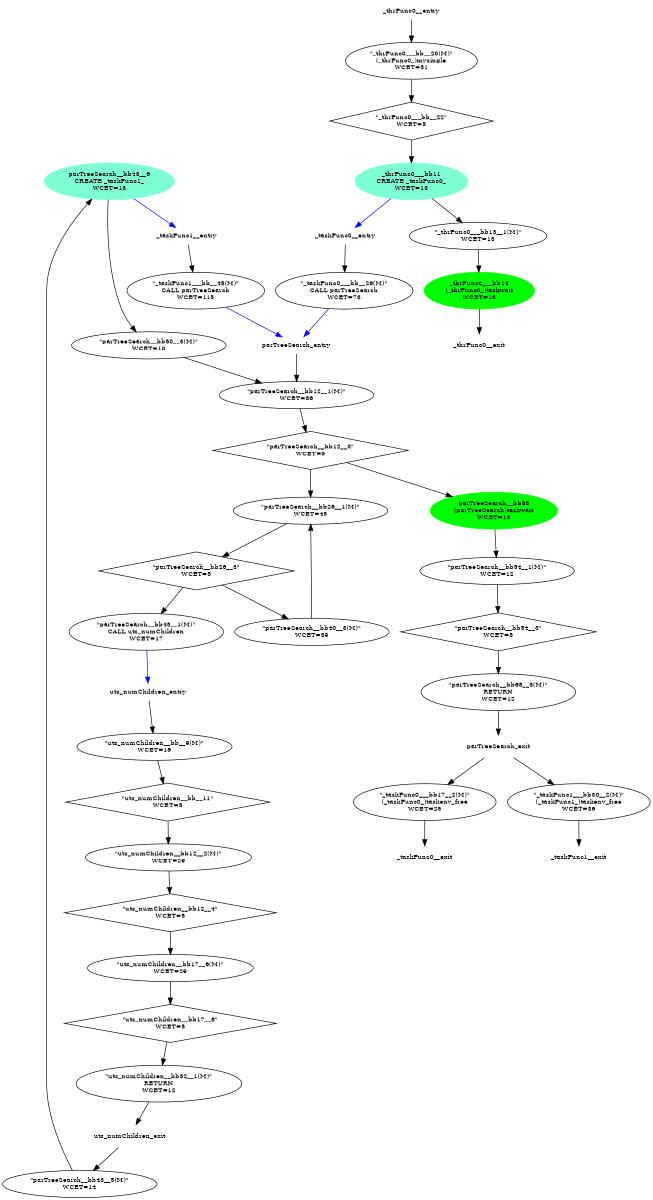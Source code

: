 strict digraph "CFG" {
fontsize=10;
orientation="portrait";
rankdir="TB";
size="10,8";
parTreeSearch__bb43__6 [color=aquamarine, fontsize=10, label="parTreeSearch__bb43__6\nCREATE _taskFunc1_\nWCET=13", style=filled, width="0.01"];
parTreeSearch__bb40__3 [fontsize=10, label="\"parTreeSearch__bb40__3(M)\"\nWCET=39", width="0.01"];
parTreeSearch_entry [color="white", fontsize=10, height="0.01", label="parTreeSearch_entry", width="0.01"];
parTreeSearch__bb50__3 [fontsize=10, label="\"parTreeSearch__bb50__3(M)\"\nWCET=10", width="0.01"];
parTreeSearch__bb53 [color=green, fontsize=10, label="parTreeSearch__bb53\n(parTreeSearch)taskwait\nWCET=13", style=filled, width="0.01"];
parTreeSearch__bb54__1 [fontsize=10, label="\"parTreeSearch__bb54__1(M)\"\nWCET=12", width="0.01"];
parTreeSearch_exit [color="white", fontsize=10, label="parTreeSearch_exit", width="0.01"];
parTreeSearch__bb26__1 [fontsize=10, label="\"parTreeSearch__bb26__1(M)\"\nWCET=45", width="0.01"];
parTreeSearch__bb12__1 [fontsize=10, label="\"parTreeSearch__bb12__1(M)\"\nWCET=56", width="0.01"];
parTreeSearch__bb26__3 [fontsize=10, label="\"parTreeSearch__bb26__3\"\nWCET=5", shape=diamond, width="0.01"];
parTreeSearch__bb12__3 [fontsize=10, label="\"parTreeSearch__bb12__3\"\nWCET=5", shape=diamond, width="0.01"];
parTreeSearch__bb43__1 [fontsize=10, label="\"parTreeSearch__bb43__1(M)\"\nCALL uts_numChildren\nWCET=17", width="0.01"];
parTreeSearch__bb43__5 [fontsize=10, label="\"parTreeSearch__bb43__5(M)\"\nWCET=14", width="0.01"];
parTreeSearch__bb68__3 [fontsize=10, label="\"parTreeSearch__bb68__3(M)\"\nRETURN\nWCET=12", width="0.01"];
parTreeSearch__bb54__3 [fontsize=10, label="\"parTreeSearch__bb54__3\"\nWCET=5", shape=diamond, width="0.01"];
_taskFunc0___bb17__2 [fontsize=10, label="\"_taskFunc0___bb17__2(M)\"\n(_taskFunc0_)taskenv_free\nWCET=25", width="0.01"];
_taskFunc0___bb__26 [fontsize=10, label="\"_taskFunc0___bb__26(M)\"\nCALL parTreeSearch\nWCET=73", width="0.01"];
_taskFunc0__exit [color="white", fontsize=10, label="_taskFunc0__exit", width="0.01"];
_taskFunc0__entry [color="white", fontsize=10, height="0.01", label="_taskFunc0__entry", width="0.01"];
_thrFunc0___bb13__1 [fontsize=10, label="\"_thrFunc0___bb13__1(M)\"\nWCET=13", width="0.01"];
_thrFunc0__exit [color="white", fontsize=10, label="_thrFunc0__exit", width="0.01"];
_thrFunc0___bb11 [color=aquamarine, fontsize=10, label="_thrFunc0___bb11\nCREATE _taskFunc0_\nWCET=13", style=filled, width="0.01"];
_thrFunc0__entry [color="white", fontsize=10, height="0.01", label="_thrFunc0__entry", width="0.01"];
_thrFunc0___bb__22 [fontsize=10, label="\"_thrFunc0___bb__22\"\nWCET=5", shape=diamond, width="0.01"];
_thrFunc0___bb__20 [fontsize=10, label="\"_thrFunc0___bb__20(M)\"\n(_thrFunc0_)mysingle\nWCET=51", width="0.01"];
_thrFunc0___bb14 [color=green, fontsize=10, label="_thrFunc0___bb14\n(_thrFunc0_)taskwait\nWCET=13", style=filled, width="0.01"];
_taskFunc1___bb__45 [fontsize=10, label="\"_taskFunc1___bb__45(M)\"\nCALL parTreeSearch\nWCET=115", width="0.01"];
_taskFunc1___bb30__2 [fontsize=10, label="\"_taskFunc1___bb30__2(M)\"\n(_taskFunc1_)taskenv_free\nWCET=36", width="0.01"];
_taskFunc1__entry [color="white", fontsize=10, height="0.01", label="_taskFunc1__entry", width="0.01"];
_taskFunc1__exit [color="white", fontsize=10, label="_taskFunc1__exit", width="0.01"];
uts_numChildren__bb17__6 [fontsize=10, label="\"uts_numChildren__bb17__6(M)\"\nWCET=29", width="0.01"];
uts_numChildren_entry [color="white", fontsize=10, height="0.01", label="uts_numChildren_entry", width="0.01"];
uts_numChildren__bb12__4 [fontsize=10, label="\"uts_numChildren__bb12__4\"\nWCET=5", shape=diamond, width="0.01"];
uts_numChildren_exit [color="white", fontsize=10, label="uts_numChildren_exit", width="0.01"];
uts_numChildren__bb12__2 [fontsize=10, label="\"uts_numChildren__bb12__2(M)\"\nWCET=29", width="0.01"];
uts_numChildren__bb__11 [fontsize=10, label="\"uts_numChildren__bb__11\"\nWCET=5", shape=diamond, width="0.01"];
uts_numChildren__bb17__8 [fontsize=10, label="\"uts_numChildren__bb17__8\"\nWCET=5", shape=diamond, width="0.01"];
uts_numChildren__bb32__1 [fontsize=10, label="\"uts_numChildren__bb32__1(M)\"\nRETURN\nWCET=12", width="0.01"];
uts_numChildren__bb__9 [fontsize=10, label="\"uts_numChildren__bb__9(M)\"\nWCET=16", width="0.01"];
parTreeSearch__bb43__6 -> _taskFunc1__entry  [color=blue];
parTreeSearch__bb43__6 -> parTreeSearch__bb50__3;
parTreeSearch__bb40__3 -> parTreeSearch__bb26__1;
parTreeSearch_entry -> parTreeSearch__bb12__1;
parTreeSearch__bb50__3 -> parTreeSearch__bb12__1;
parTreeSearch__bb53 -> parTreeSearch__bb54__1;
parTreeSearch__bb54__1 -> parTreeSearch__bb54__3;
parTreeSearch_exit -> _taskFunc0___bb17__2;
parTreeSearch_exit -> _taskFunc1___bb30__2;
parTreeSearch__bb26__1 -> parTreeSearch__bb26__3;
parTreeSearch__bb12__1 -> parTreeSearch__bb12__3;
parTreeSearch__bb26__3 -> parTreeSearch__bb43__1;
parTreeSearch__bb26__3 -> parTreeSearch__bb40__3;
parTreeSearch__bb12__3 -> parTreeSearch__bb53;
parTreeSearch__bb12__3 -> parTreeSearch__bb26__1;
parTreeSearch__bb43__1 -> uts_numChildren_entry  [color=blue];
parTreeSearch__bb43__5 -> parTreeSearch__bb43__6;
parTreeSearch__bb68__3 -> parTreeSearch_exit;
parTreeSearch__bb54__3 -> parTreeSearch__bb68__3;
_taskFunc0___bb17__2 -> _taskFunc0__exit;
_taskFunc0___bb__26 -> parTreeSearch_entry  [color=blue];
_taskFunc0__entry -> _taskFunc0___bb__26;
_thrFunc0___bb13__1 -> _thrFunc0___bb14;
_thrFunc0___bb11 -> _taskFunc0__entry  [color=blue];
_thrFunc0___bb11 -> _thrFunc0___bb13__1;
_thrFunc0__entry -> _thrFunc0___bb__20;
_thrFunc0___bb__22 -> _thrFunc0___bb11;
_thrFunc0___bb__20 -> _thrFunc0___bb__22;
_thrFunc0___bb14 -> _thrFunc0__exit;
_taskFunc1___bb__45 -> parTreeSearch_entry  [color=blue];
_taskFunc1___bb30__2 -> _taskFunc1__exit;
_taskFunc1__entry -> _taskFunc1___bb__45;
uts_numChildren__bb17__6 -> uts_numChildren__bb17__8;
uts_numChildren_entry -> uts_numChildren__bb__9;
uts_numChildren__bb12__4 -> uts_numChildren__bb17__6;
uts_numChildren_exit -> parTreeSearch__bb43__5;
uts_numChildren__bb12__2 -> uts_numChildren__bb12__4;
uts_numChildren__bb__11 -> uts_numChildren__bb12__2;
uts_numChildren__bb17__8 -> uts_numChildren__bb32__1;
uts_numChildren__bb32__1 -> uts_numChildren_exit;
uts_numChildren__bb__9 -> uts_numChildren__bb__11;
}
